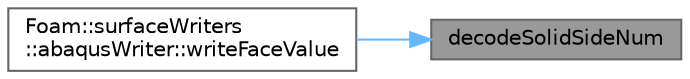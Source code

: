 digraph "decodeSolidSideNum"
{
 // LATEX_PDF_SIZE
  bgcolor="transparent";
  edge [fontname=Helvetica,fontsize=10,labelfontname=Helvetica,labelfontsize=10];
  node [fontname=Helvetica,fontsize=10,shape=box,height=0.2,width=0.4];
  rankdir="RL";
  Node1 [id="Node000001",label="decodeSolidSideNum",height=0.2,width=0.4,color="gray40", fillcolor="grey60", style="filled", fontcolor="black",tooltip=" "];
  Node1 -> Node2 [id="edge1_Node000001_Node000002",dir="back",color="steelblue1",style="solid",tooltip=" "];
  Node2 [id="Node000002",label="Foam::surfaceWriters\l::abaqusWriter::writeFaceValue",height=0.2,width=0.4,color="grey40", fillcolor="white", style="filled",URL="$classFoam_1_1surfaceWriters_1_1abaqusWriter.html#af29107b74713af38b25a00d34e4de051",tooltip=" "];
}
